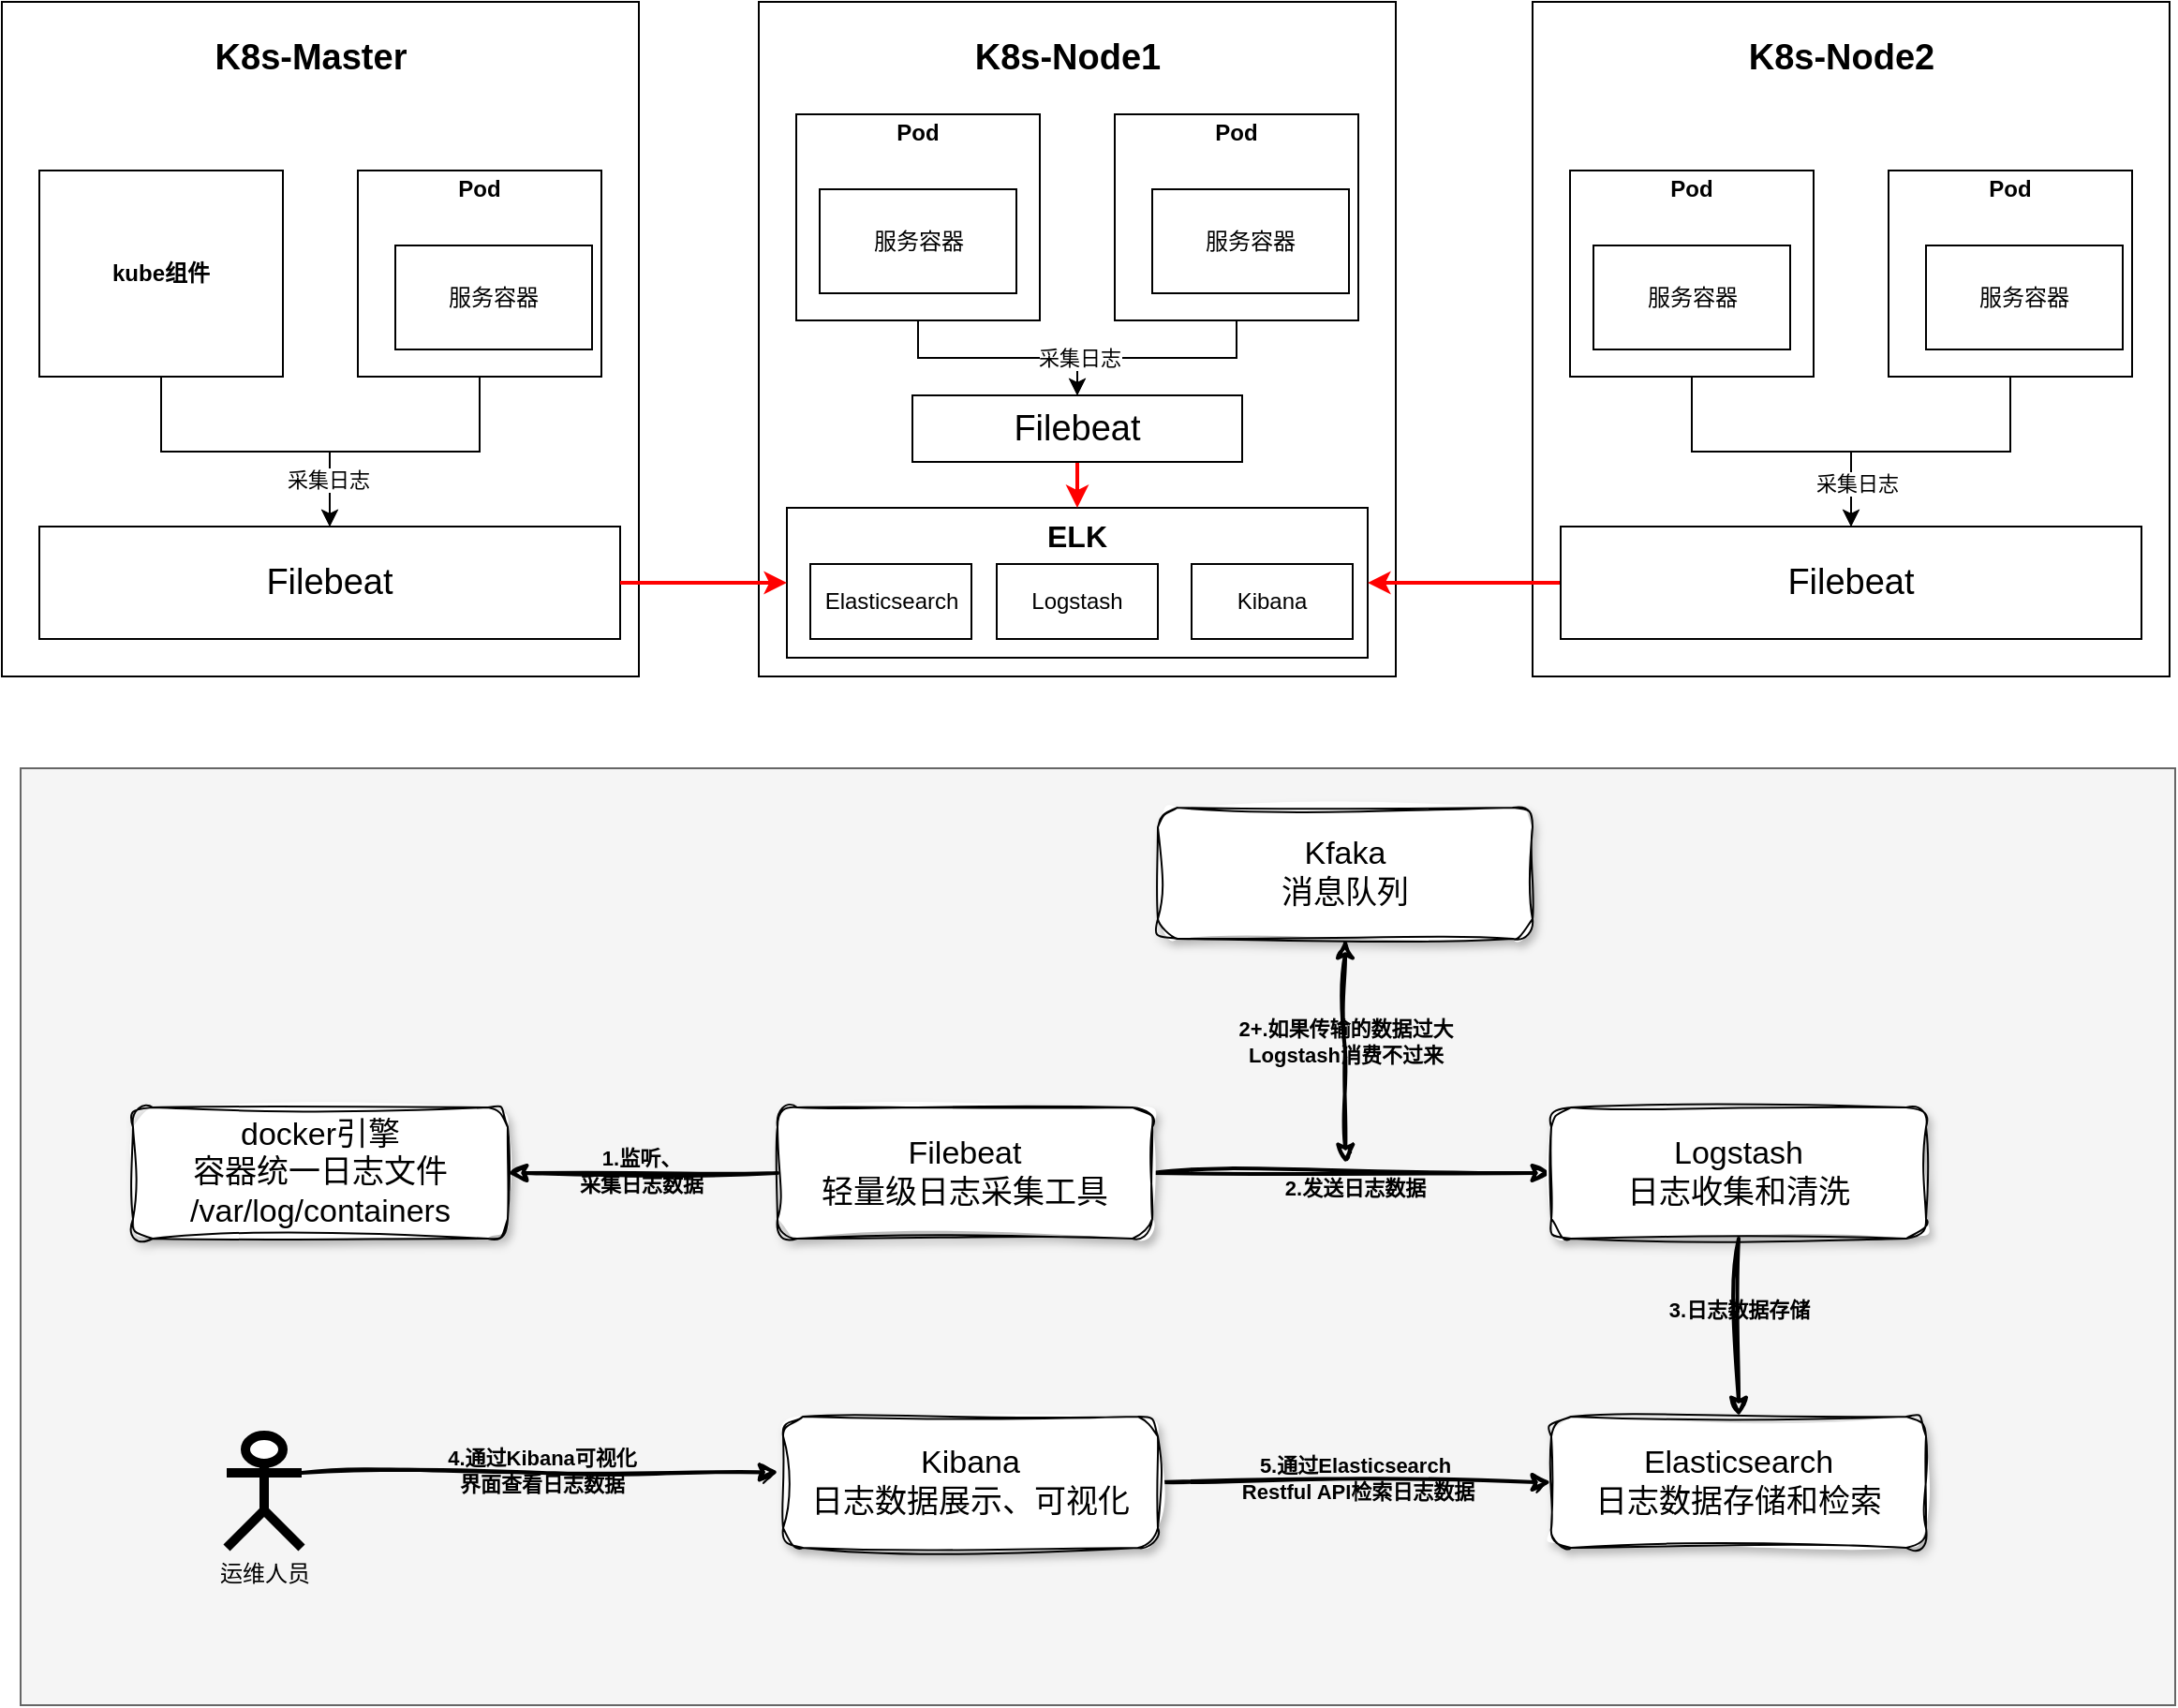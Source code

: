 <mxfile version="24.8.2">
  <diagram name="第 1 页" id="oPxA0aXfwm9XefHTegFZ">
    <mxGraphModel dx="1517" dy="892" grid="1" gridSize="10" guides="1" tooltips="1" connect="1" arrows="1" fold="1" page="1" pageScale="1" pageWidth="827" pageHeight="1169" math="0" shadow="0">
      <root>
        <mxCell id="0" />
        <mxCell id="1" parent="0" />
        <mxCell id="rw_yevn0qkU4WrkG1xqm-78" value="" style="rounded=0;whiteSpace=wrap;html=1;fillColor=#f5f5f5;fontColor=#333333;strokeColor=#666666;shadow=0;" vertex="1" parent="1">
          <mxGeometry x="20" y="669" width="1150" height="500" as="geometry" />
        </mxCell>
        <mxCell id="rw_yevn0qkU4WrkG1xqm-1" value="" style="rounded=0;whiteSpace=wrap;html=1;" vertex="1" parent="1">
          <mxGeometry x="10" y="260" width="340" height="360" as="geometry" />
        </mxCell>
        <mxCell id="rw_yevn0qkU4WrkG1xqm-2" value="K8s-Master" style="rounded=0;whiteSpace=wrap;html=1;fontSize=19;fontStyle=1;strokeColor=none;fillColor=none;" vertex="1" parent="1">
          <mxGeometry x="115" y="260" width="120" height="60" as="geometry" />
        </mxCell>
        <mxCell id="rw_yevn0qkU4WrkG1xqm-44" style="edgeStyle=orthogonalEdgeStyle;rounded=0;orthogonalLoop=1;jettySize=auto;html=1;exitX=0.5;exitY=1;exitDx=0;exitDy=0;entryX=0.5;entryY=0;entryDx=0;entryDy=0;" edge="1" parent="1" source="rw_yevn0qkU4WrkG1xqm-3" target="rw_yevn0qkU4WrkG1xqm-11">
          <mxGeometry relative="1" as="geometry" />
        </mxCell>
        <mxCell id="rw_yevn0qkU4WrkG1xqm-3" value="kube组件" style="rounded=0;whiteSpace=wrap;html=1;fontStyle=1" vertex="1" parent="1">
          <mxGeometry x="30" y="350" width="130" height="110" as="geometry" />
        </mxCell>
        <mxCell id="rw_yevn0qkU4WrkG1xqm-45" style="edgeStyle=orthogonalEdgeStyle;rounded=0;orthogonalLoop=1;jettySize=auto;html=1;exitX=0.5;exitY=1;exitDx=0;exitDy=0;" edge="1" parent="1" source="rw_yevn0qkU4WrkG1xqm-7" target="rw_yevn0qkU4WrkG1xqm-11">
          <mxGeometry relative="1" as="geometry" />
        </mxCell>
        <mxCell id="rw_yevn0qkU4WrkG1xqm-57" value="采集日志" style="edgeLabel;html=1;align=center;verticalAlign=middle;resizable=0;points=[];" vertex="1" connectable="0" parent="rw_yevn0qkU4WrkG1xqm-45">
          <mxGeometry x="0.688" y="-1" relative="1" as="geometry">
            <mxPoint as="offset" />
          </mxGeometry>
        </mxCell>
        <mxCell id="rw_yevn0qkU4WrkG1xqm-7" value="" style="rounded=0;whiteSpace=wrap;html=1;" vertex="1" parent="1">
          <mxGeometry x="200" y="350" width="130" height="110" as="geometry" />
        </mxCell>
        <mxCell id="rw_yevn0qkU4WrkG1xqm-8" value="Pod" style="rounded=0;whiteSpace=wrap;html=1;fontStyle=1;strokeColor=none;fillColor=none;" vertex="1" parent="1">
          <mxGeometry x="240" y="350" width="50" height="20" as="geometry" />
        </mxCell>
        <mxCell id="rw_yevn0qkU4WrkG1xqm-10" value="服务容器" style="rounded=0;whiteSpace=wrap;html=1;" vertex="1" parent="1">
          <mxGeometry x="220" y="390" width="105" height="55.5" as="geometry" />
        </mxCell>
        <mxCell id="rw_yevn0qkU4WrkG1xqm-11" value="Filebeat" style="rounded=0;whiteSpace=wrap;html=1;fontSize=19;" vertex="1" parent="1">
          <mxGeometry x="30" y="540" width="310" height="60" as="geometry" />
        </mxCell>
        <mxCell id="rw_yevn0qkU4WrkG1xqm-12" value="" style="rounded=0;whiteSpace=wrap;html=1;" vertex="1" parent="1">
          <mxGeometry x="414" y="260" width="340" height="360" as="geometry" />
        </mxCell>
        <mxCell id="rw_yevn0qkU4WrkG1xqm-13" value="K8s-Node1" style="rounded=0;whiteSpace=wrap;html=1;fontSize=19;fontStyle=1;strokeColor=none;fillColor=none;" vertex="1" parent="1">
          <mxGeometry x="519" y="260" width="120" height="60" as="geometry" />
        </mxCell>
        <mxCell id="rw_yevn0qkU4WrkG1xqm-50" style="edgeStyle=orthogonalEdgeStyle;rounded=0;orthogonalLoop=1;jettySize=auto;html=1;exitX=0.5;exitY=1;exitDx=0;exitDy=0;entryX=0.5;entryY=0;entryDx=0;entryDy=0;" edge="1" parent="1" source="rw_yevn0qkU4WrkG1xqm-14" target="rw_yevn0qkU4WrkG1xqm-43">
          <mxGeometry relative="1" as="geometry" />
        </mxCell>
        <mxCell id="rw_yevn0qkU4WrkG1xqm-14" value="" style="rounded=0;whiteSpace=wrap;html=1;" vertex="1" parent="1">
          <mxGeometry x="434" y="320" width="130" height="110" as="geometry" />
        </mxCell>
        <mxCell id="rw_yevn0qkU4WrkG1xqm-15" value="Pod" style="rounded=0;whiteSpace=wrap;html=1;fontStyle=1;strokeColor=none;fillColor=none;" vertex="1" parent="1">
          <mxGeometry x="470" y="320" width="58" height="20" as="geometry" />
        </mxCell>
        <mxCell id="rw_yevn0qkU4WrkG1xqm-51" style="edgeStyle=orthogonalEdgeStyle;rounded=0;orthogonalLoop=1;jettySize=auto;html=1;exitX=0.5;exitY=1;exitDx=0;exitDy=0;entryX=0.5;entryY=0;entryDx=0;entryDy=0;" edge="1" parent="1" source="rw_yevn0qkU4WrkG1xqm-16" target="rw_yevn0qkU4WrkG1xqm-43">
          <mxGeometry relative="1" as="geometry" />
        </mxCell>
        <mxCell id="rw_yevn0qkU4WrkG1xqm-58" value="采集日志" style="edgeLabel;html=1;align=center;verticalAlign=middle;resizable=0;points=[];" vertex="1" connectable="0" parent="rw_yevn0qkU4WrkG1xqm-51">
          <mxGeometry x="0.664" relative="1" as="geometry">
            <mxPoint as="offset" />
          </mxGeometry>
        </mxCell>
        <mxCell id="rw_yevn0qkU4WrkG1xqm-16" value="" style="rounded=0;whiteSpace=wrap;html=1;" vertex="1" parent="1">
          <mxGeometry x="604" y="320" width="130" height="110" as="geometry" />
        </mxCell>
        <mxCell id="rw_yevn0qkU4WrkG1xqm-17" value="Pod" style="rounded=0;whiteSpace=wrap;html=1;fontStyle=1;strokeColor=none;fillColor=none;" vertex="1" parent="1">
          <mxGeometry x="644" y="320" width="50" height="20" as="geometry" />
        </mxCell>
        <mxCell id="rw_yevn0qkU4WrkG1xqm-18" value="服务容器" style="rounded=0;whiteSpace=wrap;html=1;" vertex="1" parent="1">
          <mxGeometry x="446.5" y="360" width="105" height="55.5" as="geometry" />
        </mxCell>
        <mxCell id="rw_yevn0qkU4WrkG1xqm-19" value="服务容器" style="rounded=0;whiteSpace=wrap;html=1;" vertex="1" parent="1">
          <mxGeometry x="624" y="360" width="105" height="55.5" as="geometry" />
        </mxCell>
        <mxCell id="rw_yevn0qkU4WrkG1xqm-20" value="&lt;div&gt;&lt;br&gt;&lt;/div&gt;" style="rounded=0;whiteSpace=wrap;html=1;fontSize=19;" vertex="1" parent="1">
          <mxGeometry x="429" y="530" width="310" height="80" as="geometry" />
        </mxCell>
        <mxCell id="rw_yevn0qkU4WrkG1xqm-21" value="" style="rounded=0;whiteSpace=wrap;html=1;" vertex="1" parent="1">
          <mxGeometry x="827" y="260" width="340" height="360" as="geometry" />
        </mxCell>
        <mxCell id="rw_yevn0qkU4WrkG1xqm-22" value="K8s-Node2" style="rounded=0;whiteSpace=wrap;html=1;fontSize=19;fontStyle=1;strokeColor=none;fillColor=none;" vertex="1" parent="1">
          <mxGeometry x="932" y="260" width="120" height="60" as="geometry" />
        </mxCell>
        <mxCell id="rw_yevn0qkU4WrkG1xqm-53" style="edgeStyle=orthogonalEdgeStyle;rounded=0;orthogonalLoop=1;jettySize=auto;html=1;exitX=0.5;exitY=1;exitDx=0;exitDy=0;" edge="1" parent="1" source="rw_yevn0qkU4WrkG1xqm-23" target="rw_yevn0qkU4WrkG1xqm-29">
          <mxGeometry relative="1" as="geometry" />
        </mxCell>
        <mxCell id="rw_yevn0qkU4WrkG1xqm-23" value="" style="rounded=0;whiteSpace=wrap;html=1;" vertex="1" parent="1">
          <mxGeometry x="847" y="350" width="130" height="110" as="geometry" />
        </mxCell>
        <mxCell id="rw_yevn0qkU4WrkG1xqm-24" value="Pod" style="rounded=0;whiteSpace=wrap;html=1;fontStyle=1;strokeColor=none;fillColor=none;" vertex="1" parent="1">
          <mxGeometry x="887" y="350" width="50" height="20" as="geometry" />
        </mxCell>
        <mxCell id="rw_yevn0qkU4WrkG1xqm-54" style="edgeStyle=orthogonalEdgeStyle;rounded=0;orthogonalLoop=1;jettySize=auto;html=1;exitX=0.5;exitY=1;exitDx=0;exitDy=0;entryX=0.5;entryY=0;entryDx=0;entryDy=0;" edge="1" parent="1" source="rw_yevn0qkU4WrkG1xqm-25" target="rw_yevn0qkU4WrkG1xqm-29">
          <mxGeometry relative="1" as="geometry" />
        </mxCell>
        <mxCell id="rw_yevn0qkU4WrkG1xqm-56" value="采集日志" style="edgeLabel;html=1;align=center;verticalAlign=middle;resizable=0;points=[];" vertex="1" connectable="0" parent="rw_yevn0qkU4WrkG1xqm-54">
          <mxGeometry x="0.721" y="3" relative="1" as="geometry">
            <mxPoint as="offset" />
          </mxGeometry>
        </mxCell>
        <mxCell id="rw_yevn0qkU4WrkG1xqm-25" value="" style="rounded=0;whiteSpace=wrap;html=1;" vertex="1" parent="1">
          <mxGeometry x="1017" y="350" width="130" height="110" as="geometry" />
        </mxCell>
        <mxCell id="rw_yevn0qkU4WrkG1xqm-26" value="Pod" style="rounded=0;whiteSpace=wrap;html=1;fontStyle=1;strokeColor=none;fillColor=none;" vertex="1" parent="1">
          <mxGeometry x="1057" y="350" width="50" height="20" as="geometry" />
        </mxCell>
        <mxCell id="rw_yevn0qkU4WrkG1xqm-27" value="服务容器" style="rounded=0;whiteSpace=wrap;html=1;" vertex="1" parent="1">
          <mxGeometry x="859.5" y="390" width="105" height="55.5" as="geometry" />
        </mxCell>
        <mxCell id="rw_yevn0qkU4WrkG1xqm-28" value="服务容器" style="rounded=0;whiteSpace=wrap;html=1;" vertex="1" parent="1">
          <mxGeometry x="1037" y="390" width="105" height="55.5" as="geometry" />
        </mxCell>
        <mxCell id="rw_yevn0qkU4WrkG1xqm-55" style="edgeStyle=orthogonalEdgeStyle;rounded=0;orthogonalLoop=1;jettySize=auto;html=1;exitX=0;exitY=0.5;exitDx=0;exitDy=0;entryX=1;entryY=0.5;entryDx=0;entryDy=0;strokeWidth=2;strokeColor=#FF0000;" edge="1" parent="1" source="rw_yevn0qkU4WrkG1xqm-29" target="rw_yevn0qkU4WrkG1xqm-20">
          <mxGeometry relative="1" as="geometry" />
        </mxCell>
        <mxCell id="rw_yevn0qkU4WrkG1xqm-29" value="Filebeat" style="rounded=0;whiteSpace=wrap;html=1;fontSize=19;" vertex="1" parent="1">
          <mxGeometry x="842" y="540" width="310" height="60" as="geometry" />
        </mxCell>
        <mxCell id="rw_yevn0qkU4WrkG1xqm-30" value="Elasticsearch" style="rounded=0;whiteSpace=wrap;html=1;" vertex="1" parent="1">
          <mxGeometry x="441.5" y="560" width="86" height="40" as="geometry" />
        </mxCell>
        <mxCell id="rw_yevn0qkU4WrkG1xqm-32" value="Logstash" style="rounded=0;whiteSpace=wrap;html=1;" vertex="1" parent="1">
          <mxGeometry x="541" y="560" width="86" height="40" as="geometry" />
        </mxCell>
        <mxCell id="rw_yevn0qkU4WrkG1xqm-33" value="Kibana" style="rounded=0;whiteSpace=wrap;html=1;" vertex="1" parent="1">
          <mxGeometry x="645" y="560" width="86" height="40" as="geometry" />
        </mxCell>
        <mxCell id="rw_yevn0qkU4WrkG1xqm-35" value="ELK" style="rounded=0;whiteSpace=wrap;html=1;fontStyle=1;fontSize=16;fillColor=none;strokeColor=none;" vertex="1" parent="1">
          <mxGeometry x="526" y="530" width="116" height="30" as="geometry" />
        </mxCell>
        <mxCell id="rw_yevn0qkU4WrkG1xqm-52" style="edgeStyle=orthogonalEdgeStyle;rounded=0;orthogonalLoop=1;jettySize=auto;html=1;exitX=0.5;exitY=1;exitDx=0;exitDy=0;entryX=0.5;entryY=0;entryDx=0;entryDy=0;strokeWidth=2;strokeColor=#FF0000;" edge="1" parent="1" source="rw_yevn0qkU4WrkG1xqm-43" target="rw_yevn0qkU4WrkG1xqm-35">
          <mxGeometry relative="1" as="geometry" />
        </mxCell>
        <mxCell id="rw_yevn0qkU4WrkG1xqm-43" value="Filebeat" style="rounded=0;whiteSpace=wrap;html=1;fontSize=19;" vertex="1" parent="1">
          <mxGeometry x="496" y="470" width="176" height="35.5" as="geometry" />
        </mxCell>
        <mxCell id="rw_yevn0qkU4WrkG1xqm-46" style="edgeStyle=orthogonalEdgeStyle;rounded=0;orthogonalLoop=1;jettySize=auto;html=1;exitX=1;exitY=0.5;exitDx=0;exitDy=0;entryX=0;entryY=0.5;entryDx=0;entryDy=0;strokeWidth=2;strokeColor=#FF0000;" edge="1" parent="1" source="rw_yevn0qkU4WrkG1xqm-11" target="rw_yevn0qkU4WrkG1xqm-20">
          <mxGeometry relative="1" as="geometry" />
        </mxCell>
        <mxCell id="rw_yevn0qkU4WrkG1xqm-59" value="&lt;div style=&quot;font-size: 17px;&quot;&gt;docker引擎&lt;/div&gt;&lt;div style=&quot;font-size: 17px;&quot;&gt;容器统一日志文件 &lt;br style=&quot;font-size: 17px;&quot;&gt;&lt;/div&gt;&lt;div style=&quot;font-size: 17px;&quot;&gt;/var/log/containers&lt;br style=&quot;font-size: 17px;&quot;&gt;&lt;/div&gt;" style="rounded=1;whiteSpace=wrap;html=1;fontSize=17;fontStyle=0;sketch=1;curveFitting=1;jiggle=2;shadow=1;" vertex="1" parent="1">
          <mxGeometry x="80" y="850" width="200" height="70" as="geometry" />
        </mxCell>
        <mxCell id="rw_yevn0qkU4WrkG1xqm-65" style="edgeStyle=orthogonalEdgeStyle;rounded=0;orthogonalLoop=1;jettySize=auto;html=1;exitX=0;exitY=0.5;exitDx=0;exitDy=0;strokeWidth=2;shadow=0;sketch=1;curveFitting=1;jiggle=2;" edge="1" parent="1" source="rw_yevn0qkU4WrkG1xqm-60" target="rw_yevn0qkU4WrkG1xqm-59">
          <mxGeometry relative="1" as="geometry" />
        </mxCell>
        <mxCell id="rw_yevn0qkU4WrkG1xqm-66" value="&lt;div&gt;1.监听、&lt;/div&gt;&lt;div&gt;采集日志数据&lt;/div&gt;" style="edgeLabel;html=1;align=center;verticalAlign=middle;resizable=0;points=[];fontStyle=1;labelBackgroundColor=none;" vertex="1" connectable="0" parent="rw_yevn0qkU4WrkG1xqm-65">
          <mxGeometry x="0.014" y="-1" relative="1" as="geometry">
            <mxPoint as="offset" />
          </mxGeometry>
        </mxCell>
        <mxCell id="rw_yevn0qkU4WrkG1xqm-67" style="edgeStyle=orthogonalEdgeStyle;rounded=0;orthogonalLoop=1;jettySize=auto;html=1;exitX=1;exitY=0.5;exitDx=0;exitDy=0;entryX=0;entryY=0.5;entryDx=0;entryDy=0;strokeWidth=2;sketch=1;curveFitting=1;jiggle=2;" edge="1" parent="1" source="rw_yevn0qkU4WrkG1xqm-60" target="rw_yevn0qkU4WrkG1xqm-61">
          <mxGeometry relative="1" as="geometry" />
        </mxCell>
        <mxCell id="rw_yevn0qkU4WrkG1xqm-68" value="&lt;div&gt;&lt;br&gt;&lt;/div&gt;&lt;div&gt;2.发送日志数据&lt;/div&gt;" style="edgeLabel;html=1;align=center;verticalAlign=middle;resizable=0;points=[];fontStyle=1;labelBackgroundColor=none;" vertex="1" connectable="0" parent="rw_yevn0qkU4WrkG1xqm-67">
          <mxGeometry x="0.016" y="-1" relative="1" as="geometry">
            <mxPoint as="offset" />
          </mxGeometry>
        </mxCell>
        <mxCell id="rw_yevn0qkU4WrkG1xqm-60" value="&lt;div&gt;Filebeat&lt;/div&gt;&lt;div&gt;轻量级日志采集工具&lt;br&gt;&lt;/div&gt;" style="rounded=1;whiteSpace=wrap;html=1;fontSize=17;fontStyle=0;sketch=1;curveFitting=1;jiggle=2;shadow=1;" vertex="1" parent="1">
          <mxGeometry x="424" y="850" width="200" height="70" as="geometry" />
        </mxCell>
        <mxCell id="rw_yevn0qkU4WrkG1xqm-72" style="edgeStyle=orthogonalEdgeStyle;rounded=0;orthogonalLoop=1;jettySize=auto;html=1;exitX=0.5;exitY=1;exitDx=0;exitDy=0;strokeWidth=2;sketch=1;curveFitting=1;jiggle=2;" edge="1" parent="1" source="rw_yevn0qkU4WrkG1xqm-61" target="rw_yevn0qkU4WrkG1xqm-62">
          <mxGeometry relative="1" as="geometry" />
        </mxCell>
        <mxCell id="rw_yevn0qkU4WrkG1xqm-73" value="3.日志数据存储" style="edgeLabel;html=1;align=center;verticalAlign=middle;resizable=0;points=[];fontStyle=1;labelBackgroundColor=none;" vertex="1" connectable="0" parent="rw_yevn0qkU4WrkG1xqm-72">
          <mxGeometry x="-0.2" relative="1" as="geometry">
            <mxPoint as="offset" />
          </mxGeometry>
        </mxCell>
        <mxCell id="rw_yevn0qkU4WrkG1xqm-61" value="&lt;div&gt;Logstash&lt;/div&gt;&lt;div&gt;日志收集和清洗&lt;br&gt;&lt;/div&gt;" style="rounded=1;whiteSpace=wrap;html=1;fontSize=17;fontStyle=0;sketch=1;curveFitting=1;jiggle=2;shadow=1;" vertex="1" parent="1">
          <mxGeometry x="837" y="850" width="200" height="70" as="geometry" />
        </mxCell>
        <mxCell id="rw_yevn0qkU4WrkG1xqm-62" value="&lt;div&gt;Elasticsearch&lt;/div&gt;&lt;div&gt;日志数据存储和检索&lt;br&gt;&lt;/div&gt;" style="rounded=1;whiteSpace=wrap;html=1;fontSize=17;fontStyle=0;sketch=1;curveFitting=1;jiggle=2;shadow=1;" vertex="1" parent="1">
          <mxGeometry x="837" y="1015" width="200" height="70" as="geometry" />
        </mxCell>
        <mxCell id="rw_yevn0qkU4WrkG1xqm-74" style="edgeStyle=orthogonalEdgeStyle;rounded=0;orthogonalLoop=1;jettySize=auto;html=1;exitX=1;exitY=0.5;exitDx=0;exitDy=0;entryX=0;entryY=0.5;entryDx=0;entryDy=0;strokeWidth=2;sketch=1;curveFitting=1;jiggle=2;" edge="1" parent="1" source="rw_yevn0qkU4WrkG1xqm-63" target="rw_yevn0qkU4WrkG1xqm-62">
          <mxGeometry relative="1" as="geometry" />
        </mxCell>
        <mxCell id="rw_yevn0qkU4WrkG1xqm-75" value="&lt;div&gt;5.通过Elasticsearch&lt;/div&gt;&lt;div&gt;&amp;nbsp;Restful API检索日志数据&lt;/div&gt;" style="edgeLabel;html=1;align=center;verticalAlign=middle;resizable=0;points=[];fontStyle=1;labelBackgroundColor=none;" vertex="1" connectable="0" parent="rw_yevn0qkU4WrkG1xqm-74">
          <mxGeometry x="0.002" y="2" relative="1" as="geometry">
            <mxPoint as="offset" />
          </mxGeometry>
        </mxCell>
        <mxCell id="rw_yevn0qkU4WrkG1xqm-63" value="&lt;div&gt;Kibana&lt;/div&gt;&lt;div&gt;日志数据展示、可视化&lt;br&gt;&lt;/div&gt;" style="rounded=1;whiteSpace=wrap;html=1;fontSize=17;fontStyle=0;sketch=1;curveFitting=1;jiggle=2;shadow=1;" vertex="1" parent="1">
          <mxGeometry x="427" y="1015" width="200" height="70" as="geometry" />
        </mxCell>
        <mxCell id="rw_yevn0qkU4WrkG1xqm-64" value="运维人员" style="shape=umlActor;verticalLabelPosition=bottom;verticalAlign=top;html=1;outlineConnect=0;strokeColor=default;strokeWidth=5;" vertex="1" parent="1">
          <mxGeometry x="130" y="1025" width="40" height="60" as="geometry" />
        </mxCell>
        <mxCell id="rw_yevn0qkU4WrkG1xqm-70" style="edgeStyle=orthogonalEdgeStyle;rounded=0;orthogonalLoop=1;jettySize=auto;html=1;exitX=0.5;exitY=1;exitDx=0;exitDy=0;startArrow=classic;startFill=1;strokeWidth=2;sketch=1;curveFitting=1;jiggle=2;" edge="1" parent="1" source="rw_yevn0qkU4WrkG1xqm-69">
          <mxGeometry relative="1" as="geometry">
            <mxPoint x="727.167" y="880.0" as="targetPoint" />
          </mxGeometry>
        </mxCell>
        <mxCell id="rw_yevn0qkU4WrkG1xqm-71" value="2+.如果传输的数据过大&lt;br&gt;Logstash消费不过来" style="edgeLabel;html=1;align=center;verticalAlign=middle;resizable=0;points=[];fontStyle=1;labelBackgroundColor=none;" vertex="1" connectable="0" parent="rw_yevn0qkU4WrkG1xqm-70">
          <mxGeometry x="-0.094" relative="1" as="geometry">
            <mxPoint as="offset" />
          </mxGeometry>
        </mxCell>
        <mxCell id="rw_yevn0qkU4WrkG1xqm-69" value="&lt;div&gt;Kfaka&lt;/div&gt;&lt;div&gt;消息队列&lt;br&gt;&lt;/div&gt;" style="rounded=1;whiteSpace=wrap;html=1;fontSize=17;fontStyle=0;sketch=1;curveFitting=1;jiggle=2;shadow=1;" vertex="1" parent="1">
          <mxGeometry x="627" y="690" width="200" height="70" as="geometry" />
        </mxCell>
        <mxCell id="rw_yevn0qkU4WrkG1xqm-76" style="edgeStyle=orthogonalEdgeStyle;rounded=0;orthogonalLoop=1;jettySize=auto;html=1;exitX=1;exitY=0.333;exitDx=0;exitDy=0;exitPerimeter=0;entryX=-0.012;entryY=0.424;entryDx=0;entryDy=0;entryPerimeter=0;strokeWidth=2;sketch=1;curveFitting=1;jiggle=2;" edge="1" parent="1" source="rw_yevn0qkU4WrkG1xqm-64" target="rw_yevn0qkU4WrkG1xqm-63">
          <mxGeometry relative="1" as="geometry" />
        </mxCell>
        <mxCell id="rw_yevn0qkU4WrkG1xqm-77" value="&lt;div&gt;4.通过Kibana可视化&lt;/div&gt;&lt;div&gt;界面查看日志数据&lt;/div&gt;" style="edgeLabel;html=1;align=center;verticalAlign=middle;resizable=0;points=[];fontStyle=1;labelBackgroundColor=none;" vertex="1" connectable="0" parent="rw_yevn0qkU4WrkG1xqm-76">
          <mxGeometry x="-0.009" y="1" relative="1" as="geometry">
            <mxPoint x="1" as="offset" />
          </mxGeometry>
        </mxCell>
      </root>
    </mxGraphModel>
  </diagram>
</mxfile>
